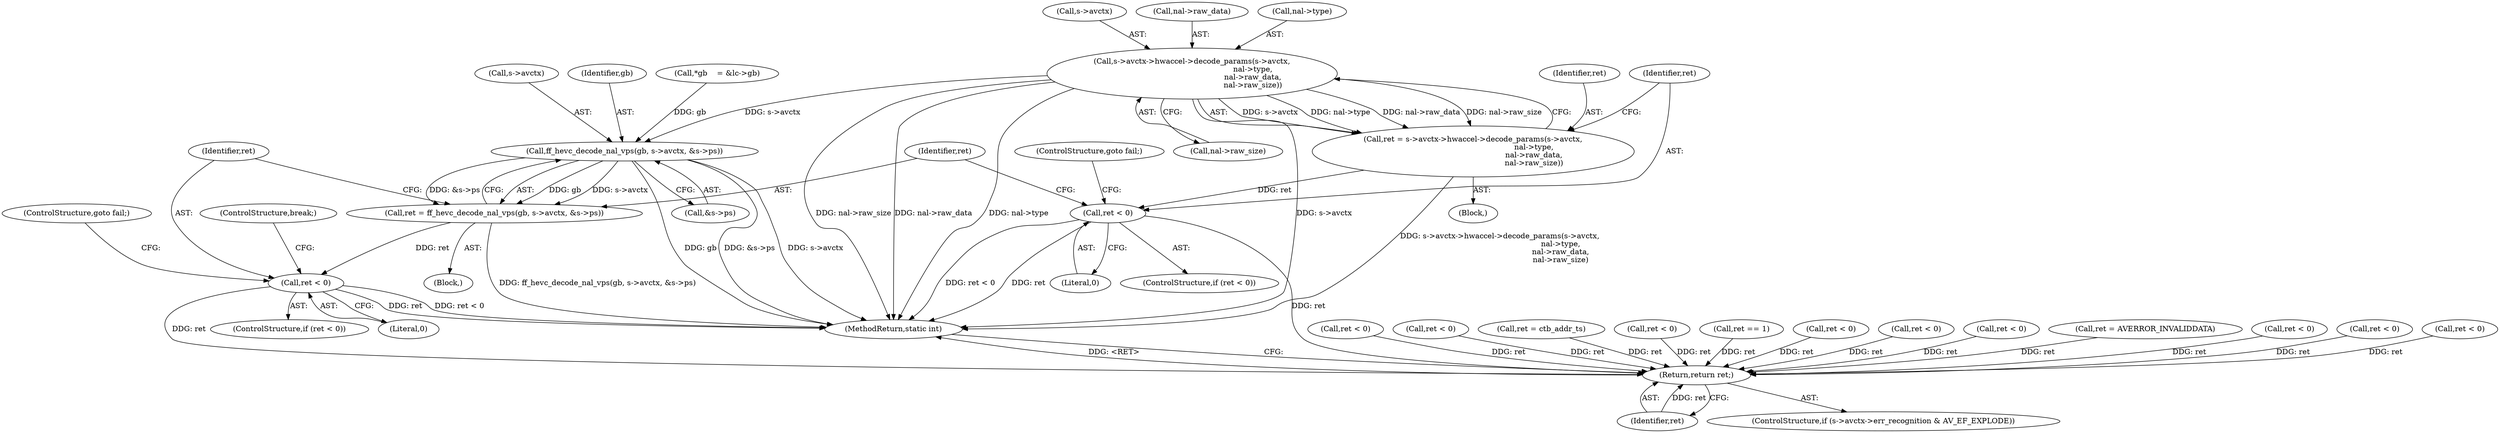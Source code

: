 digraph "0_FFmpeg_54655623a82632e7624714d7b2a3e039dc5faa7e@pointer" {
"1000162" [label="(Call,s->avctx->hwaccel->decode_params(s->avctx,\n                                                   nal->type,\n                                                   nal->raw_data,\n                                                   nal->raw_size))"];
"1000160" [label="(Call,ret = s->avctx->hwaccel->decode_params(s->avctx,\n                                                   nal->type,\n                                                   nal->raw_data,\n                                                   nal->raw_size))"];
"1000176" [label="(Call,ret < 0)"];
"1000773" [label="(Return,return ret;)"];
"1000182" [label="(Call,ff_hevc_decode_nal_vps(gb, s->avctx, &s->ps))"];
"1000180" [label="(Call,ret = ff_hevc_decode_nal_vps(gb, s->avctx, &s->ps))"];
"1000192" [label="(Call,ret < 0)"];
"1000285" [label="(Call,ret < 0)"];
"1000179" [label="(ControlStructure,goto fail;)"];
"1000181" [label="(Identifier,ret)"];
"1000301" [label="(Call,ret < 0)"];
"1000725" [label="(Call,ret = ctb_addr_ts)"];
"1000178" [label="(Literal,0)"];
"1000163" [label="(Call,s->avctx)"];
"1000184" [label="(Call,s->avctx)"];
"1000191" [label="(ControlStructure,if (ret < 0))"];
"1000642" [label="(Call,ret < 0)"];
"1000159" [label="(Block,)"];
"1000160" [label="(Call,ret = s->avctx->hwaccel->decode_params(s->avctx,\n                                                   nal->type,\n                                                   nal->raw_data,\n                                                   nal->raw_size))"];
"1000777" [label="(MethodReturn,static int)"];
"1000183" [label="(Identifier,gb)"];
"1000394" [label="(Call,ret == 1)"];
"1000180" [label="(Call,ret = ff_hevc_decode_nal_vps(gb, s->avctx, &s->ps))"];
"1000187" [label="(Call,&s->ps)"];
"1000169" [label="(Call,nal->raw_data)"];
"1000666" [label="(Call,ret < 0)"];
"1000176" [label="(Call,ret < 0)"];
"1000248" [label="(Call,ret < 0)"];
"1000166" [label="(Call,nal->type)"];
"1000172" [label="(Call,nal->raw_size)"];
"1000162" [label="(Call,s->avctx->hwaccel->decode_params(s->avctx,\n                                                   nal->type,\n                                                   nal->raw_data,\n                                                   nal->raw_size))"];
"1000229" [label="(Call,ret < 0)"];
"1000398" [label="(Call,ret = AVERROR_INVALIDDATA)"];
"1000362" [label="(Call,ret < 0)"];
"1000143" [label="(Block,)"];
"1000339" [label="(Call,ret < 0)"];
"1000193" [label="(Identifier,ret)"];
"1000773" [label="(Return,return ret;)"];
"1000774" [label="(Identifier,ret)"];
"1000196" [label="(ControlStructure,break;)"];
"1000192" [label="(Call,ret < 0)"];
"1000609" [label="(Call,ret < 0)"];
"1000177" [label="(Identifier,ret)"];
"1000765" [label="(ControlStructure,if (s->avctx->err_recognition & AV_EF_EXPLODE))"];
"1000111" [label="(Call,*gb    = &lc->gb)"];
"1000195" [label="(ControlStructure,goto fail;)"];
"1000175" [label="(ControlStructure,if (ret < 0))"];
"1000194" [label="(Literal,0)"];
"1000161" [label="(Identifier,ret)"];
"1000182" [label="(Call,ff_hevc_decode_nal_vps(gb, s->avctx, &s->ps))"];
"1000162" -> "1000160"  [label="AST: "];
"1000162" -> "1000172"  [label="CFG: "];
"1000163" -> "1000162"  [label="AST: "];
"1000166" -> "1000162"  [label="AST: "];
"1000169" -> "1000162"  [label="AST: "];
"1000172" -> "1000162"  [label="AST: "];
"1000160" -> "1000162"  [label="CFG: "];
"1000162" -> "1000777"  [label="DDG: nal->raw_size"];
"1000162" -> "1000777"  [label="DDG: nal->raw_data"];
"1000162" -> "1000777"  [label="DDG: nal->type"];
"1000162" -> "1000777"  [label="DDG: s->avctx"];
"1000162" -> "1000160"  [label="DDG: s->avctx"];
"1000162" -> "1000160"  [label="DDG: nal->type"];
"1000162" -> "1000160"  [label="DDG: nal->raw_data"];
"1000162" -> "1000160"  [label="DDG: nal->raw_size"];
"1000162" -> "1000182"  [label="DDG: s->avctx"];
"1000160" -> "1000159"  [label="AST: "];
"1000161" -> "1000160"  [label="AST: "];
"1000177" -> "1000160"  [label="CFG: "];
"1000160" -> "1000777"  [label="DDG: s->avctx->hwaccel->decode_params(s->avctx,\n                                                   nal->type,\n                                                   nal->raw_data,\n                                                   nal->raw_size)"];
"1000160" -> "1000176"  [label="DDG: ret"];
"1000176" -> "1000175"  [label="AST: "];
"1000176" -> "1000178"  [label="CFG: "];
"1000177" -> "1000176"  [label="AST: "];
"1000178" -> "1000176"  [label="AST: "];
"1000179" -> "1000176"  [label="CFG: "];
"1000181" -> "1000176"  [label="CFG: "];
"1000176" -> "1000777"  [label="DDG: ret < 0"];
"1000176" -> "1000777"  [label="DDG: ret"];
"1000176" -> "1000773"  [label="DDG: ret"];
"1000773" -> "1000765"  [label="AST: "];
"1000773" -> "1000774"  [label="CFG: "];
"1000774" -> "1000773"  [label="AST: "];
"1000777" -> "1000773"  [label="CFG: "];
"1000773" -> "1000777"  [label="DDG: <RET>"];
"1000774" -> "1000773"  [label="DDG: ret"];
"1000642" -> "1000773"  [label="DDG: ret"];
"1000285" -> "1000773"  [label="DDG: ret"];
"1000609" -> "1000773"  [label="DDG: ret"];
"1000301" -> "1000773"  [label="DDG: ret"];
"1000229" -> "1000773"  [label="DDG: ret"];
"1000339" -> "1000773"  [label="DDG: ret"];
"1000192" -> "1000773"  [label="DDG: ret"];
"1000725" -> "1000773"  [label="DDG: ret"];
"1000398" -> "1000773"  [label="DDG: ret"];
"1000248" -> "1000773"  [label="DDG: ret"];
"1000362" -> "1000773"  [label="DDG: ret"];
"1000394" -> "1000773"  [label="DDG: ret"];
"1000666" -> "1000773"  [label="DDG: ret"];
"1000182" -> "1000180"  [label="AST: "];
"1000182" -> "1000187"  [label="CFG: "];
"1000183" -> "1000182"  [label="AST: "];
"1000184" -> "1000182"  [label="AST: "];
"1000187" -> "1000182"  [label="AST: "];
"1000180" -> "1000182"  [label="CFG: "];
"1000182" -> "1000777"  [label="DDG: &s->ps"];
"1000182" -> "1000777"  [label="DDG: s->avctx"];
"1000182" -> "1000777"  [label="DDG: gb"];
"1000182" -> "1000180"  [label="DDG: gb"];
"1000182" -> "1000180"  [label="DDG: s->avctx"];
"1000182" -> "1000180"  [label="DDG: &s->ps"];
"1000111" -> "1000182"  [label="DDG: gb"];
"1000180" -> "1000143"  [label="AST: "];
"1000181" -> "1000180"  [label="AST: "];
"1000193" -> "1000180"  [label="CFG: "];
"1000180" -> "1000777"  [label="DDG: ff_hevc_decode_nal_vps(gb, s->avctx, &s->ps)"];
"1000180" -> "1000192"  [label="DDG: ret"];
"1000192" -> "1000191"  [label="AST: "];
"1000192" -> "1000194"  [label="CFG: "];
"1000193" -> "1000192"  [label="AST: "];
"1000194" -> "1000192"  [label="AST: "];
"1000195" -> "1000192"  [label="CFG: "];
"1000196" -> "1000192"  [label="CFG: "];
"1000192" -> "1000777"  [label="DDG: ret"];
"1000192" -> "1000777"  [label="DDG: ret < 0"];
}
